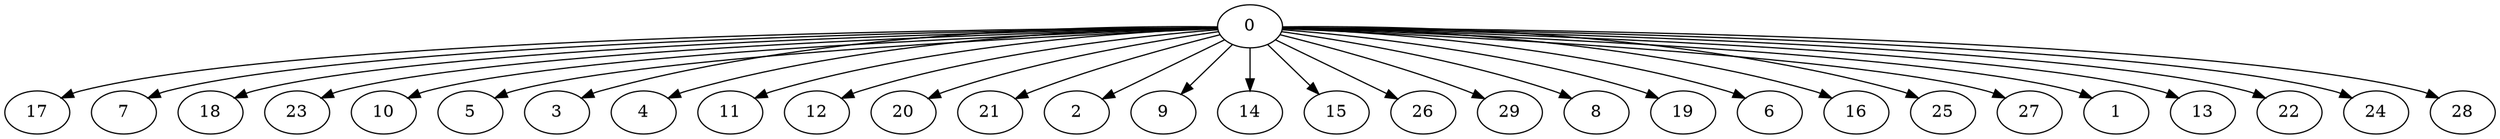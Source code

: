 digraph "Fork_Nodes_30_CCR_0.10_WeightType_Random#5" {
	graph ["Duplicate states"=0,
		GraphType=Fork,
		"Max states in OPEN"=0,
		Modes="120000ms; topo-ordered tasks, ; Pruning: task equivalence, fixed order ready list, ; F-value: ; Optimisation: best schedule length (\
SL) optimisation on equal, ",
		NumberOfTasks=30,
		"Pruned using list schedule length"=14043964,
		"States removed from OPEN"=0,
		TargetSystem="Homogeneous-2",
		"Time to schedule (ms)"=9543,
		"Total idle time"=49,
		"Total schedule length"=910,
		"Total sequential time"=1770,
		"Total states created"=39927563
	];
	0	["Finish time"=47,
		Processor=0,
		"Start time"=0,
		Weight=47];
	17	["Finish time"=759,
		Processor=1,
		"Start time"=643,
		Weight=116];
	0 -> 17	[Weight=9];
	7	["Finish time"=606,
		Processor=0,
		"Start time"=501,
		Weight=105];
	0 -> 7	[Weight=8];
	18	["Finish time"=222,
		Processor=0,
		"Start time"=117,
		Weight=105];
	0 -> 18	[Weight=4];
	23	["Finish time"=387,
		Processor=1,
		"Start time"=282,
		Weight=105];
	0 -> 23	[Weight=5];
	10	["Finish time"=699,
		Processor=0,
		"Start time"=606,
		Weight=93];
	0 -> 10	[Weight=8];
	5	["Finish time"=781,
		Processor=0,
		"Start time"=699,
		Weight=82];
	0 -> 5	[Weight=8];
	3	["Finish time"=829,
		Processor=1,
		"Start time"=759,
		Weight=70];
	0 -> 3	[Weight=9];
	4	["Finish time"=119,
		Processor=1,
		"Start time"=49,
		Weight=70];
	0 -> 4	[Weight=2];
	11	["Finish time"=282,
		Processor=1,
		"Start time"=212,
		Weight=70];
	0 -> 11	[Weight=4];
	12	["Finish time"=212,
		Processor=1,
		"Start time"=142,
		Weight=70];
	0 -> 12	[Weight=3];
	20	["Finish time"=527,
		Processor=1,
		"Start time"=457,
		Weight=70];
	0 -> 20	[Weight=7];
	21	["Finish time"=457,
		Processor=1,
		"Start time"=387,
		Weight=70];
	0 -> 21	[Weight=5];
	2	["Finish time"=887,
		Processor=1,
		"Start time"=829,
		Weight=58];
	0 -> 2	[Weight=9];
	9	["Finish time"=280,
		Processor=0,
		"Start time"=222,
		Weight=58];
	0 -> 9	[Weight=4];
	14	["Finish time"=585,
		Processor=1,
		"Start time"=527,
		Weight=58];
	0 -> 14	[Weight=7];
	15	["Finish time"=338,
		Processor=0,
		"Start time"=280,
		Weight=58];
	0 -> 15	[Weight=4];
	26	["Finish time"=643,
		Processor=1,
		"Start time"=585,
		Weight=58];
	0 -> 26	[Weight=7];
	29	["Finish time"=396,
		Processor=0,
		"Start time"=338,
		Weight=58];
	0 -> 29	[Weight=4];
	8	["Finish time"=466,
		Processor=0,
		"Start time"=419,
		Weight=47];
	0 -> 8	[Weight=7];
	19	["Finish time"=94,
		Processor=0,
		"Start time"=47,
		Weight=47];
	0 -> 19	[Weight=2];
	6	["Finish time"=501,
		Processor=0,
		"Start time"=466,
		Weight=35];
	0 -> 6	[Weight=7];
	16	["Finish time"=874,
		Processor=0,
		"Start time"=839,
		Weight=35];
	0 -> 16	[Weight=9];
	25	["Finish time"=909,
		Processor=0,
		"Start time"=874,
		Weight=35];
	0 -> 25	[Weight=10];
	27	["Finish time"=816,
		Processor=0,
		"Start time"=781,
		Weight=35];
	0 -> 27	[Weight=8];
	1	["Finish time"=910,
		Processor=1,
		"Start time"=887,
		Weight=23];
	0 -> 1	[Weight=10];
	13	["Finish time"=142,
		Processor=1,
		"Start time"=119,
		Weight=23];
	0 -> 13	[Weight=2];
	22	["Finish time"=419,
		Processor=0,
		"Start time"=396,
		Weight=23];
	0 -> 22	[Weight=4];
	24	["Finish time"=839,
		Processor=0,
		"Start time"=816,
		Weight=23];
	0 -> 24	[Weight=8];
	28	["Finish time"=117,
		Processor=0,
		"Start time"=94,
		Weight=23];
	0 -> 28	[Weight=3];
}
